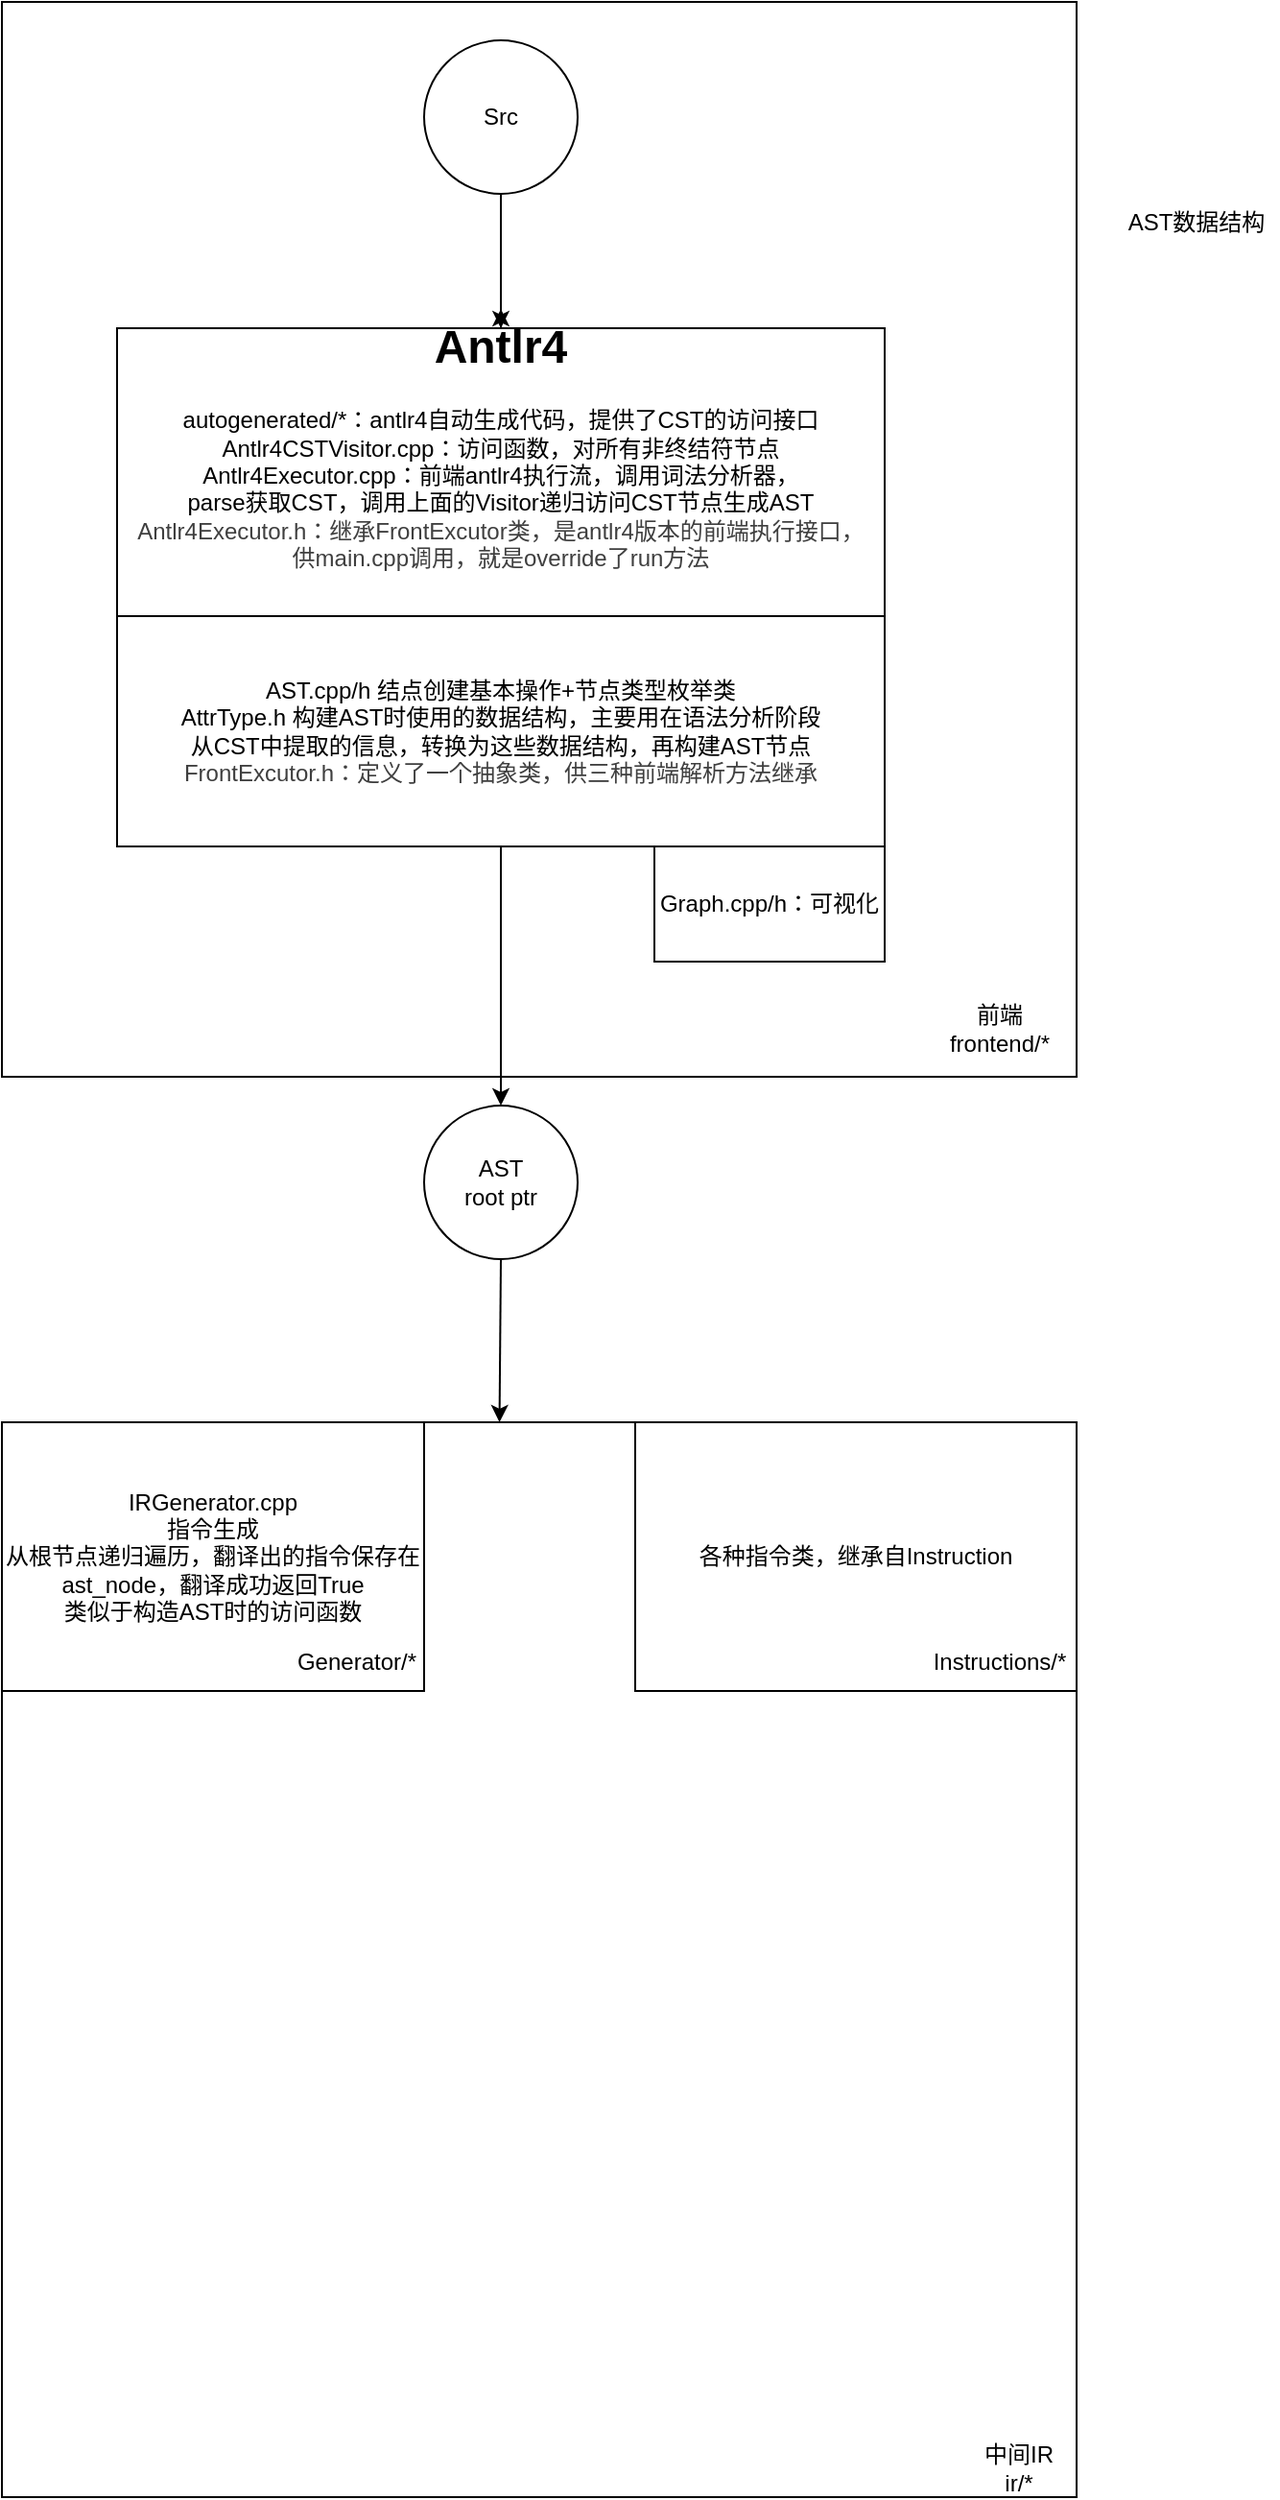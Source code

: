 <mxfile>
    <diagram id="p5hEJxsdAye0_cuorNup" name="第 1 页">
        <mxGraphModel dx="729" dy="477" grid="1" gridSize="10" guides="1" tooltips="1" connect="1" arrows="1" fold="1" page="1" pageScale="1" pageWidth="827" pageHeight="1169" math="0" shadow="0">
            <root>
                <mxCell id="0"/>
                <mxCell id="1" parent="0"/>
                <mxCell id="14" value="" style="whiteSpace=wrap;html=1;aspect=fixed;" parent="1" vertex="1">
                    <mxGeometry x="20" y="10" width="560" height="560" as="geometry"/>
                </mxCell>
                <mxCell id="11" style="edgeStyle=none;html=1;" parent="1" source="5" target="9" edge="1">
                    <mxGeometry relative="1" as="geometry"/>
                </mxCell>
                <mxCell id="26" style="edgeStyle=none;html=1;exitX=0.5;exitY=0;exitDx=0;exitDy=0;" edge="1" parent="1" source="5">
                    <mxGeometry relative="1" as="geometry">
                        <mxPoint x="280" y="170" as="targetPoint"/>
                    </mxGeometry>
                </mxCell>
                <mxCell id="5" value="&lt;h1&gt;Antlr4&lt;/h1&gt;&lt;div&gt;autogenerated/*：antlr4自动生成代码，提供了CST的访问接口&lt;/div&gt;&lt;div&gt;Antlr4CSTVisitor.cpp：访问函数，对所有非终结符节点&lt;/div&gt;&lt;div&gt;Antlr4Executor.cpp：前端antlr4执行流，调用词法分析器，&lt;/div&gt;&lt;div&gt;parse获取CST，调用上面的Visitor递归访问CST节点生成AST&lt;/div&gt;&lt;div&gt;&lt;span style=&quot;color: rgb(63, 63, 63);&quot;&gt;Antlr4Executor.h：继承FrontExcutor类，是antlr4版本的前端执行接口，&lt;/span&gt;&lt;/div&gt;&lt;div&gt;&lt;span style=&quot;color: rgb(63, 63, 63);&quot;&gt;供main.cpp调用，就是override了run方法&lt;/span&gt;&lt;/div&gt;&lt;div&gt;&lt;br&gt;&lt;/div&gt;&lt;div&gt;&lt;br&gt;&lt;/div&gt;&lt;div&gt;&lt;br&gt;&lt;/div&gt;" style="rounded=0;whiteSpace=wrap;html=1;" parent="1" vertex="1">
                    <mxGeometry x="80" y="180" width="400" height="150" as="geometry"/>
                </mxCell>
                <mxCell id="7" style="edgeStyle=none;html=1;entryX=0.5;entryY=0;entryDx=0;entryDy=0;" parent="1" source="6" target="5" edge="1">
                    <mxGeometry relative="1" as="geometry"/>
                </mxCell>
                <mxCell id="6" value="Src" style="ellipse;whiteSpace=wrap;html=1;aspect=fixed;" parent="1" vertex="1">
                    <mxGeometry x="240" y="30" width="80" height="80" as="geometry"/>
                </mxCell>
                <mxCell id="8" value="AST.cpp/h 结点创建基本操作+节点类型枚举类&lt;div&gt;AttrType.h 构建AST时使用的数据结构，主要用在语法分析阶段&lt;/div&gt;&lt;div&gt;从CST中提取的信息，转换为这些数据结构，再构建AST节点&lt;/div&gt;&lt;div&gt;&lt;span style=&quot;color: rgb(63, 63, 63);&quot;&gt;FrontExcutor.h：定义了一个抽象类，供三种前端解析方法继承&lt;/span&gt;&lt;/div&gt;" style="rounded=0;whiteSpace=wrap;html=1;" parent="1" vertex="1">
                    <mxGeometry x="80" y="330" width="400" height="120" as="geometry"/>
                </mxCell>
                <mxCell id="9" value="AST&lt;div&gt;root ptr&lt;/div&gt;" style="ellipse;whiteSpace=wrap;html=1;aspect=fixed;" parent="1" vertex="1">
                    <mxGeometry x="240" y="585" width="80" height="80" as="geometry"/>
                </mxCell>
                <mxCell id="15" value="前端&lt;div&gt;frontend/*&lt;/div&gt;" style="text;html=1;align=center;verticalAlign=middle;whiteSpace=wrap;rounded=0;" parent="1" vertex="1">
                    <mxGeometry x="510" y="530" width="60" height="30" as="geometry"/>
                </mxCell>
                <mxCell id="16" value="" style="whiteSpace=wrap;html=1;aspect=fixed;" parent="1" vertex="1">
                    <mxGeometry x="20" y="750" width="560" height="560" as="geometry"/>
                </mxCell>
                <mxCell id="17" value="中间IR&lt;div&gt;ir/*&lt;/div&gt;" style="text;html=1;align=center;verticalAlign=middle;whiteSpace=wrap;rounded=0;" parent="1" vertex="1">
                    <mxGeometry x="520" y="1280" width="60" height="30" as="geometry"/>
                </mxCell>
                <mxCell id="19" value="AST数据结构" style="text;html=1;align=center;verticalAlign=middle;whiteSpace=wrap;rounded=0;" parent="1" vertex="1">
                    <mxGeometry x="600" y="110" width="85" height="30" as="geometry"/>
                </mxCell>
                <mxCell id="21" value="&lt;span style=&quot;color: rgb(0, 0, 0);&quot;&gt;IRGenerator.cpp&lt;/span&gt;&lt;div&gt;指令生成&lt;/div&gt;&lt;div&gt;从根节点递归遍历，翻译出的指令保存在ast_node，翻译成功返回True&lt;/div&gt;&lt;div&gt;类似于构造AST时的访问函数&lt;/div&gt;" style="rounded=0;whiteSpace=wrap;html=1;" parent="1" vertex="1">
                    <mxGeometry x="20" y="750" width="220" height="140" as="geometry"/>
                </mxCell>
                <mxCell id="22" style="edgeStyle=none;html=1;exitX=0.5;exitY=1;exitDx=0;exitDy=0;entryX=0.463;entryY=0;entryDx=0;entryDy=0;entryPerimeter=0;" parent="1" source="9" target="16" edge="1">
                    <mxGeometry relative="1" as="geometry"/>
                </mxCell>
                <mxCell id="23" value="Generator/*" style="text;html=1;align=center;verticalAlign=middle;whiteSpace=wrap;rounded=0;" parent="1" vertex="1">
                    <mxGeometry x="170" y="860" width="70" height="30" as="geometry"/>
                </mxCell>
                <mxCell id="24" value="各种指令类，继承自Instruction" style="rounded=0;whiteSpace=wrap;html=1;" parent="1" vertex="1">
                    <mxGeometry x="350" y="750" width="230" height="140" as="geometry"/>
                </mxCell>
                <mxCell id="25" value="Instructions/*" style="text;html=1;align=center;verticalAlign=middle;whiteSpace=wrap;rounded=0;" parent="1" vertex="1">
                    <mxGeometry x="500" y="860" width="80" height="30" as="geometry"/>
                </mxCell>
                <mxCell id="28" value="Graph.cpp/h：可视化" style="rounded=0;whiteSpace=wrap;html=1;" vertex="1" parent="1">
                    <mxGeometry x="360" y="450" width="120" height="60" as="geometry"/>
                </mxCell>
            </root>
        </mxGraphModel>
    </diagram>
</mxfile>